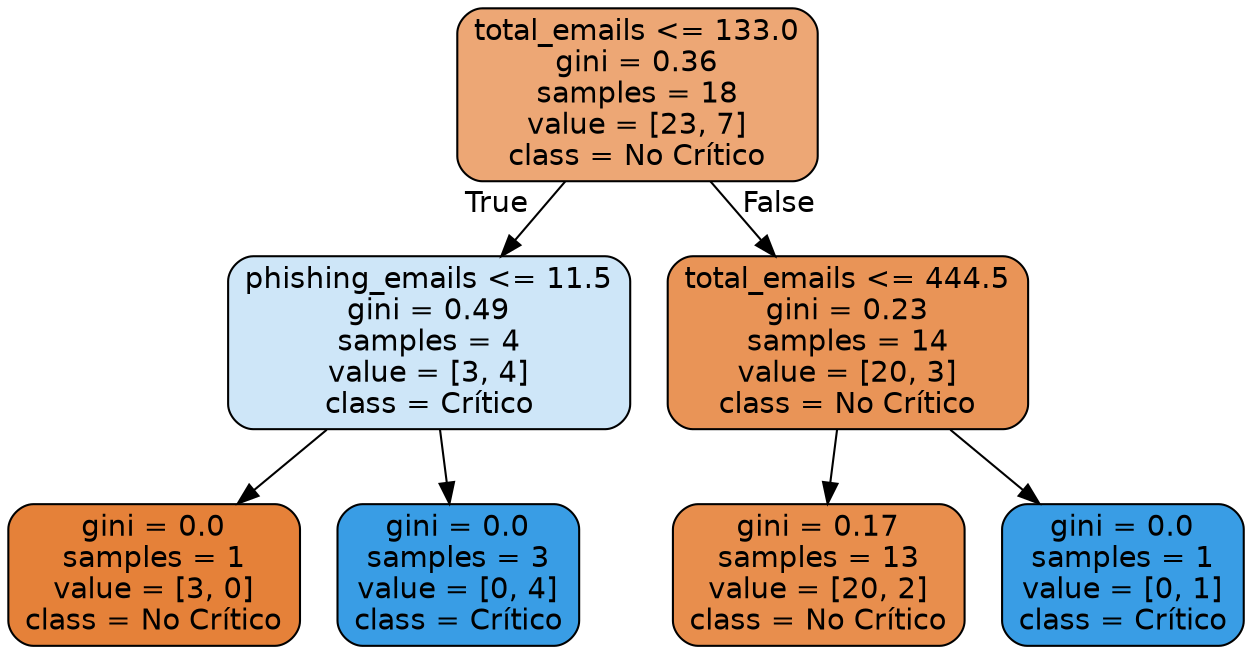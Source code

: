 digraph Tree {
node [shape=box, style="filled, rounded", color="black", fontname="helvetica"] ;
edge [fontname="helvetica"] ;
0 [label="total_emails <= 133.0\ngini = 0.36\nsamples = 18\nvalue = [23, 7]\nclass = No Crítico", fillcolor="#eda775"] ;
1 [label="phishing_emails <= 11.5\ngini = 0.49\nsamples = 4\nvalue = [3, 4]\nclass = Crítico", fillcolor="#cee6f8"] ;
0 -> 1 [labeldistance=2.5, labelangle=45, headlabel="True"] ;
2 [label="gini = 0.0\nsamples = 1\nvalue = [3, 0]\nclass = No Crítico", fillcolor="#e58139"] ;
1 -> 2 ;
3 [label="gini = 0.0\nsamples = 3\nvalue = [0, 4]\nclass = Crítico", fillcolor="#399de5"] ;
1 -> 3 ;
4 [label="total_emails <= 444.5\ngini = 0.23\nsamples = 14\nvalue = [20, 3]\nclass = No Crítico", fillcolor="#e99457"] ;
0 -> 4 [labeldistance=2.5, labelangle=-45, headlabel="False"] ;
5 [label="gini = 0.17\nsamples = 13\nvalue = [20, 2]\nclass = No Crítico", fillcolor="#e88e4d"] ;
4 -> 5 ;
6 [label="gini = 0.0\nsamples = 1\nvalue = [0, 1]\nclass = Crítico", fillcolor="#399de5"] ;
4 -> 6 ;
}